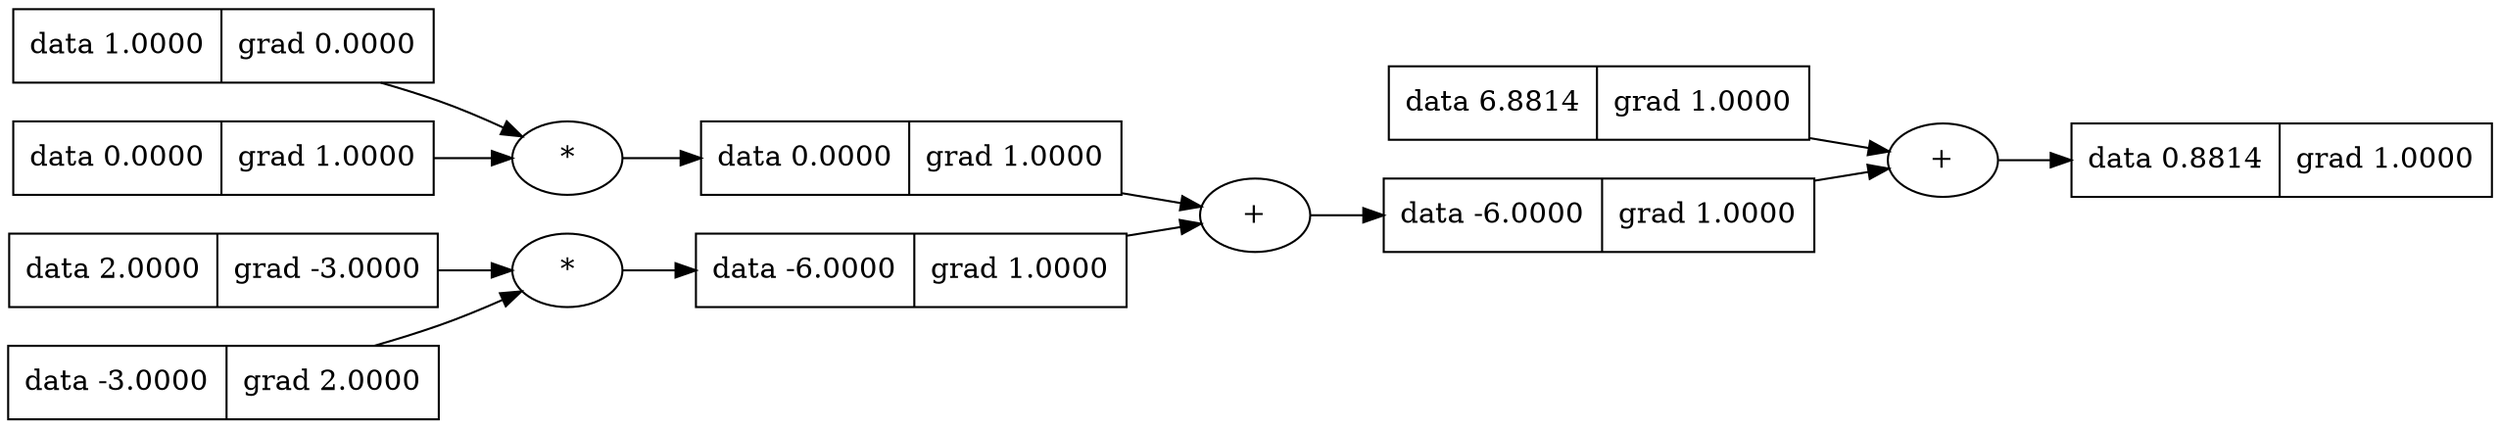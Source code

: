 digraph {
	graph [rankdir=LR]
	4372829712 [label="{ data 6.8814 | grad 1.0000 }" shape=record]
	4372831248 [label="{ data 0.0000 | grad 1.0000 }" shape=record]
	"4372831248*" [label="*"]
	"4372831248*" -> 4372831248
	4372830768 [label="{ data -6.0000 | grad 1.0000 }" shape=record]
	"4372830768*" [label="*"]
	"4372830768*" -> 4372830768
	4371614736 [label="{ data 2.0000 | grad -3.0000 }" shape=record]
	4370995952 [label="{ data 1.0000 | grad 0.0000 }" shape=record]
	4375679232 [label="{ data 0.8814 | grad 1.0000 }" shape=record]
	"4375679232+" [label="+"]
	"4375679232+" -> 4375679232
	4372782864 [label="{ data -3.0000 | grad 2.0000 }" shape=record]
	4372783008 [label="{ data 0.0000 | grad 1.0000 }" shape=record]
	4375633872 [label="{ data -6.0000 | grad 1.0000 }" shape=record]
	"4375633872+" [label="+"]
	"4375633872+" -> 4375633872
	4372831248 -> "4375633872+"
	4372783008 -> "4372831248*"
	4371614736 -> "4372830768*"
	4372782864 -> "4372830768*"
	4372829712 -> "4375679232+"
	4372830768 -> "4375633872+"
	4375633872 -> "4375679232+"
	4370995952 -> "4372831248*"
}
